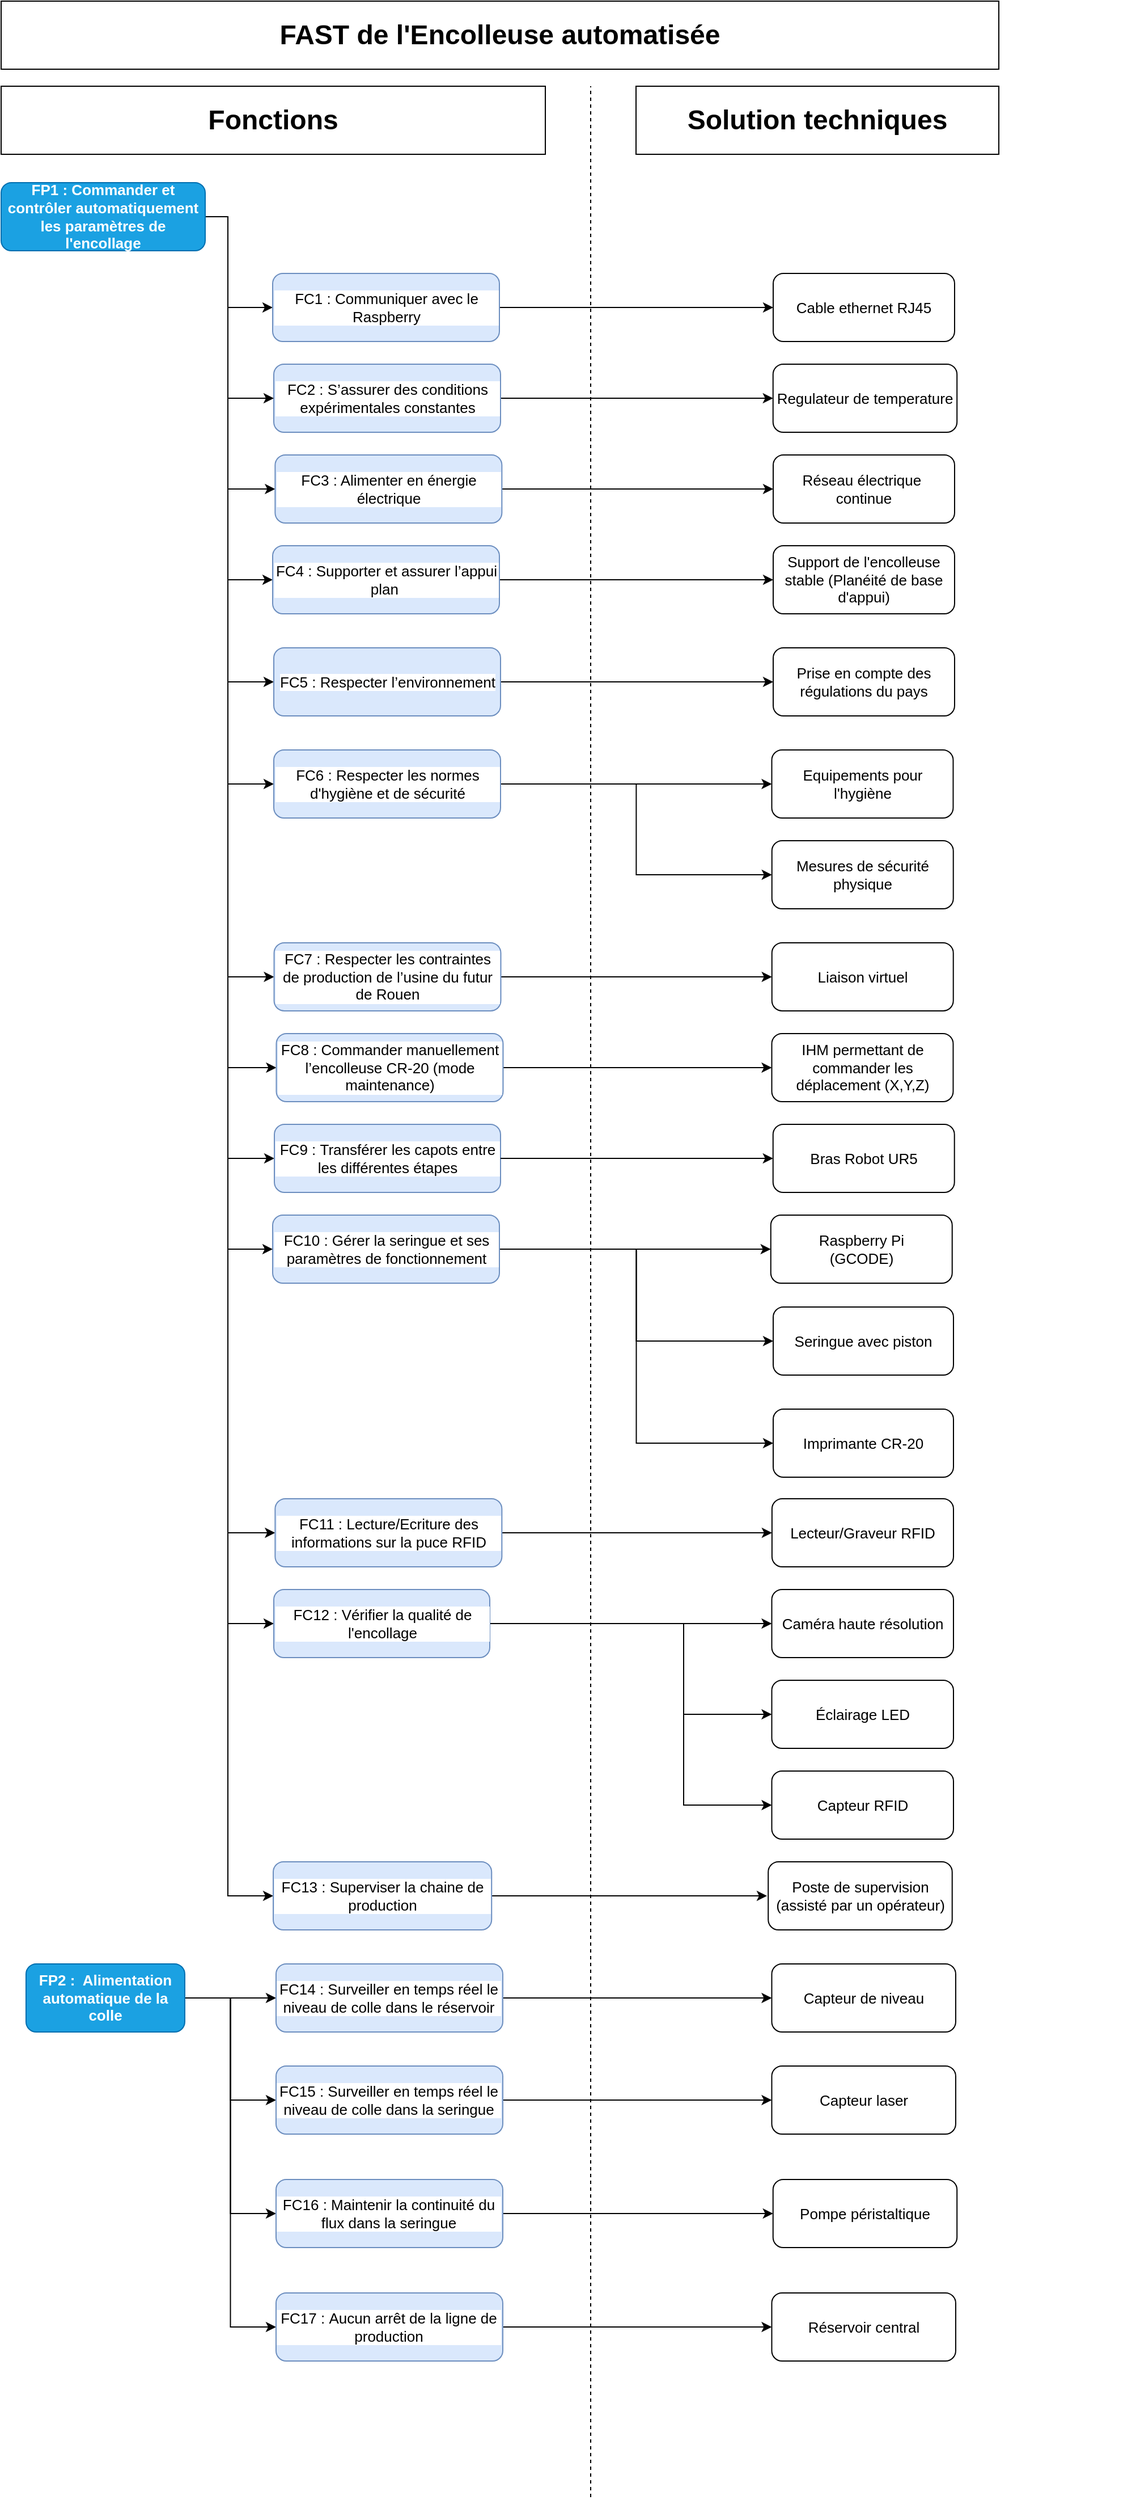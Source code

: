 <mxfile version="26.0.13">
  <diagram name="Page-1" id="QGjMv8LrLS21k3CkNhZE">
    <mxGraphModel dx="1434" dy="738" grid="1" gridSize="10" guides="1" tooltips="1" connect="1" arrows="1" fold="1" page="1" pageScale="1" pageWidth="827" pageHeight="1169" math="0" shadow="0">
      <root>
        <mxCell id="0" />
        <mxCell id="1" parent="0" />
        <mxCell id="Z_Ibb4aaYZXQ2sxeIjwM-8" style="edgeStyle=orthogonalEdgeStyle;rounded=0;orthogonalLoop=1;jettySize=auto;html=1;entryX=0;entryY=0.5;entryDx=0;entryDy=0;fontSize=13;fontStyle=0" parent="1" source="Xr2quWgWzoAM4Jd-oPhX-6" target="Xr2quWgWzoAM4Jd-oPhX-60" edge="1">
          <mxGeometry relative="1" as="geometry" />
        </mxCell>
        <mxCell id="dpYsJd-5rGW1-rWkGQPt-40" style="edgeStyle=orthogonalEdgeStyle;rounded=0;orthogonalLoop=1;jettySize=auto;html=1;entryX=0;entryY=0.5;entryDx=0;entryDy=0;" parent="1" source="Xr2quWgWzoAM4Jd-oPhX-6" target="dpYsJd-5rGW1-rWkGQPt-35" edge="1">
          <mxGeometry relative="1" as="geometry" />
        </mxCell>
        <mxCell id="dpYsJd-5rGW1-rWkGQPt-41" style="edgeStyle=orthogonalEdgeStyle;rounded=0;orthogonalLoop=1;jettySize=auto;html=1;entryX=0;entryY=0.5;entryDx=0;entryDy=0;" parent="1" source="Xr2quWgWzoAM4Jd-oPhX-6" target="dpYsJd-5rGW1-rWkGQPt-36" edge="1">
          <mxGeometry relative="1" as="geometry" />
        </mxCell>
        <mxCell id="Xr2quWgWzoAM4Jd-oPhX-6" value="&lt;span&gt;FC10 : Gérer la seringue et ses paramètres de fonctionnement&lt;/span&gt;" style="rounded=1;whiteSpace=wrap;html=1;labelBackgroundColor=default;labelBorderColor=none;textShadow=0;fillColor=#dae8fc;strokeColor=#6c8ebf;fontFamily=Helvetica;fontSize=13;fontStyle=0" parent="1" vertex="1">
          <mxGeometry x="319.5" y="1150" width="200" height="60" as="geometry" />
        </mxCell>
        <mxCell id="Xr2quWgWzoAM4Jd-oPhX-67" style="edgeStyle=orthogonalEdgeStyle;rounded=0;orthogonalLoop=1;jettySize=auto;html=1;entryX=0;entryY=0.5;entryDx=0;entryDy=0;fontFamily=Helvetica;fontSize=13;fontStyle=0" parent="1" source="Xr2quWgWzoAM4Jd-oPhX-14" target="Xr2quWgWzoAM4Jd-oPhX-66" edge="1">
          <mxGeometry relative="1" as="geometry" />
        </mxCell>
        <mxCell id="Xr2quWgWzoAM4Jd-oPhX-14" value="&lt;font&gt;FC2 :&amp;nbsp;S’assurer des conditions expérimentales constantes&lt;/font&gt;" style="rounded=1;whiteSpace=wrap;html=1;labelBackgroundColor=default;labelBorderColor=none;textShadow=0;fillColor=#dae8fc;strokeColor=#6c8ebf;fontFamily=Helvetica;fontSize=13;fontStyle=0" parent="1" vertex="1">
          <mxGeometry x="320.5" y="400" width="200" height="60" as="geometry" />
        </mxCell>
        <mxCell id="2b7BFw_aG3oZxj_yZG9y-3" style="edgeStyle=orthogonalEdgeStyle;rounded=0;orthogonalLoop=1;jettySize=auto;html=1;entryX=0;entryY=0.5;entryDx=0;entryDy=0;fontSize=13;fontStyle=0" parent="1" source="Xr2quWgWzoAM4Jd-oPhX-43" target="G61eTxJS0A9dMVI_lam1-6" edge="1">
          <mxGeometry relative="1" as="geometry">
            <Array as="points">
              <mxPoint x="280" y="270" />
              <mxPoint x="280" y="350" />
            </Array>
          </mxGeometry>
        </mxCell>
        <mxCell id="2b7BFw_aG3oZxj_yZG9y-4" style="edgeStyle=orthogonalEdgeStyle;rounded=0;orthogonalLoop=1;jettySize=auto;html=1;entryX=0;entryY=0.5;entryDx=0;entryDy=0;fontSize=13;fontStyle=0" parent="1" source="Xr2quWgWzoAM4Jd-oPhX-43" target="G61eTxJS0A9dMVI_lam1-11" edge="1">
          <mxGeometry relative="1" as="geometry">
            <Array as="points">
              <mxPoint x="280" y="270" />
              <mxPoint x="280" y="510" />
            </Array>
          </mxGeometry>
        </mxCell>
        <mxCell id="2b7BFw_aG3oZxj_yZG9y-5" style="edgeStyle=orthogonalEdgeStyle;rounded=0;orthogonalLoop=1;jettySize=auto;html=1;exitX=1;exitY=0.5;exitDx=0;exitDy=0;entryX=0;entryY=0.5;entryDx=0;entryDy=0;fontSize=13;fontStyle=0" parent="1" source="Xr2quWgWzoAM4Jd-oPhX-43" target="G61eTxJS0A9dMVI_lam1-38" edge="1">
          <mxGeometry relative="1" as="geometry">
            <Array as="points">
              <mxPoint x="280" y="270" />
              <mxPoint x="280" y="590" />
            </Array>
          </mxGeometry>
        </mxCell>
        <mxCell id="2b7BFw_aG3oZxj_yZG9y-6" style="edgeStyle=orthogonalEdgeStyle;rounded=0;orthogonalLoop=1;jettySize=auto;html=1;entryX=0;entryY=0.5;entryDx=0;entryDy=0;fontSize=13;fontStyle=0" parent="1" source="Xr2quWgWzoAM4Jd-oPhX-43" target="G61eTxJS0A9dMVI_lam1-42" edge="1">
          <mxGeometry relative="1" as="geometry">
            <Array as="points">
              <mxPoint x="280" y="270" />
              <mxPoint x="280" y="680" />
            </Array>
          </mxGeometry>
        </mxCell>
        <mxCell id="dpYsJd-5rGW1-rWkGQPt-6" style="edgeStyle=orthogonalEdgeStyle;rounded=0;orthogonalLoop=1;jettySize=auto;html=1;entryX=0;entryY=0.5;entryDx=0;entryDy=0;" parent="1" source="Xr2quWgWzoAM4Jd-oPhX-43" target="dpYsJd-5rGW1-rWkGQPt-4" edge="1">
          <mxGeometry relative="1" as="geometry">
            <Array as="points">
              <mxPoint x="280" y="270" />
              <mxPoint x="280" y="770" />
            </Array>
          </mxGeometry>
        </mxCell>
        <mxCell id="dpYsJd-5rGW1-rWkGQPt-8" style="edgeStyle=orthogonalEdgeStyle;rounded=0;orthogonalLoop=1;jettySize=auto;html=1;entryX=0;entryY=0.5;entryDx=0;entryDy=0;" parent="1" source="Xr2quWgWzoAM4Jd-oPhX-43" target="Xr2quWgWzoAM4Jd-oPhX-14" edge="1">
          <mxGeometry relative="1" as="geometry">
            <Array as="points">
              <mxPoint x="280" y="270" />
              <mxPoint x="280" y="430" />
            </Array>
          </mxGeometry>
        </mxCell>
        <mxCell id="dpYsJd-5rGW1-rWkGQPt-26" style="edgeStyle=orthogonalEdgeStyle;rounded=0;orthogonalLoop=1;jettySize=auto;html=1;entryX=0;entryY=0.5;entryDx=0;entryDy=0;" parent="1" source="Xr2quWgWzoAM4Jd-oPhX-43" target="G61eTxJS0A9dMVI_lam1-46" edge="1">
          <mxGeometry relative="1" as="geometry">
            <Array as="points">
              <mxPoint x="280" y="270" />
              <mxPoint x="280" y="940" />
            </Array>
          </mxGeometry>
        </mxCell>
        <mxCell id="dpYsJd-5rGW1-rWkGQPt-27" style="edgeStyle=orthogonalEdgeStyle;rounded=0;orthogonalLoop=1;jettySize=auto;html=1;entryX=0;entryY=0.5;entryDx=0;entryDy=0;" parent="1" source="Xr2quWgWzoAM4Jd-oPhX-43" target="G61eTxJS0A9dMVI_lam1-50" edge="1">
          <mxGeometry relative="1" as="geometry">
            <Array as="points">
              <mxPoint x="280" y="270" />
              <mxPoint x="280" y="1020" />
            </Array>
          </mxGeometry>
        </mxCell>
        <mxCell id="dpYsJd-5rGW1-rWkGQPt-28" style="edgeStyle=orthogonalEdgeStyle;rounded=0;orthogonalLoop=1;jettySize=auto;html=1;entryX=0;entryY=0.5;entryDx=0;entryDy=0;" parent="1" source="Xr2quWgWzoAM4Jd-oPhX-43" target="G61eTxJS0A9dMVI_lam1-16" edge="1">
          <mxGeometry relative="1" as="geometry">
            <Array as="points">
              <mxPoint x="280" y="270" />
              <mxPoint x="280" y="1100" />
            </Array>
          </mxGeometry>
        </mxCell>
        <mxCell id="dpYsJd-5rGW1-rWkGQPt-29" style="edgeStyle=orthogonalEdgeStyle;rounded=0;orthogonalLoop=1;jettySize=auto;html=1;entryX=0;entryY=0.5;entryDx=0;entryDy=0;" parent="1" source="Xr2quWgWzoAM4Jd-oPhX-43" target="Xr2quWgWzoAM4Jd-oPhX-6" edge="1">
          <mxGeometry relative="1" as="geometry">
            <Array as="points">
              <mxPoint x="280" y="270" />
              <mxPoint x="280" y="1180" />
            </Array>
          </mxGeometry>
        </mxCell>
        <mxCell id="dpYsJd-5rGW1-rWkGQPt-42" style="edgeStyle=orthogonalEdgeStyle;rounded=0;orthogonalLoop=1;jettySize=auto;html=1;entryX=0;entryY=0.5;entryDx=0;entryDy=0;" parent="1" source="Xr2quWgWzoAM4Jd-oPhX-43" target="Z_Ibb4aaYZXQ2sxeIjwM-12" edge="1">
          <mxGeometry relative="1" as="geometry">
            <Array as="points">
              <mxPoint x="280" y="270" />
              <mxPoint x="280" y="1430" />
            </Array>
          </mxGeometry>
        </mxCell>
        <mxCell id="dpYsJd-5rGW1-rWkGQPt-43" style="edgeStyle=orthogonalEdgeStyle;rounded=0;orthogonalLoop=1;jettySize=auto;html=1;entryX=0;entryY=0.5;entryDx=0;entryDy=0;" parent="1" source="Xr2quWgWzoAM4Jd-oPhX-43" target="Xr2quWgWzoAM4Jd-oPhX-76" edge="1">
          <mxGeometry relative="1" as="geometry">
            <Array as="points">
              <mxPoint x="280" y="270" />
              <mxPoint x="280" y="1510" />
            </Array>
          </mxGeometry>
        </mxCell>
        <mxCell id="dpYsJd-5rGW1-rWkGQPt-44" style="edgeStyle=orthogonalEdgeStyle;rounded=0;orthogonalLoop=1;jettySize=auto;html=1;entryX=0;entryY=0.5;entryDx=0;entryDy=0;" parent="1" source="Xr2quWgWzoAM4Jd-oPhX-43" target="dpYsJd-5rGW1-rWkGQPt-10" edge="1">
          <mxGeometry relative="1" as="geometry">
            <Array as="points">
              <mxPoint x="280" y="270" />
              <mxPoint x="280" y="1750" />
            </Array>
          </mxGeometry>
        </mxCell>
        <mxCell id="Xr2quWgWzoAM4Jd-oPhX-43" value="&lt;span&gt;&lt;font style=&quot;color: light-dark(rgb(255, 255, 255), rgb(0, 0, 0));&quot;&gt;FP1 : Commander et contrôler automatiquement les paramètres de l&#39;encollage&lt;/font&gt;&lt;/span&gt;" style="rounded=1;whiteSpace=wrap;html=1;fillColor=#1ba1e2;fontColor=#ffffff;strokeColor=#006EAF;fontFamily=Helvetica;fontSize=13;fontStyle=1" parent="1" vertex="1">
          <mxGeometry x="80" y="240" width="180" height="60" as="geometry" />
        </mxCell>
        <mxCell id="Xr2quWgWzoAM4Jd-oPhX-50" value="&lt;h1&gt;&lt;br&gt;&lt;/h1&gt;" style="text;html=1;align=center;verticalAlign=middle;whiteSpace=wrap;rounded=0;fontFamily=Helvetica;" parent="1" vertex="1">
          <mxGeometry x="810" y="170" width="270" height="30" as="geometry" />
        </mxCell>
        <mxCell id="Xr2quWgWzoAM4Jd-oPhX-55" value="&lt;h1&gt;&lt;b&gt;Fonctions&lt;/b&gt;&lt;/h1&gt;" style="rounded=0;whiteSpace=wrap;html=1;fontFamily=Helvetica;" parent="1" vertex="1">
          <mxGeometry x="80" y="155" width="480" height="60" as="geometry" />
        </mxCell>
        <mxCell id="Xr2quWgWzoAM4Jd-oPhX-56" value="&lt;h1&gt;&lt;b&gt;Solution techniques&lt;/b&gt;&lt;/h1&gt;" style="rounded=0;whiteSpace=wrap;html=1;fontFamily=Helvetica;" parent="1" vertex="1">
          <mxGeometry x="640" y="155" width="320" height="60" as="geometry" />
        </mxCell>
        <mxCell id="Xr2quWgWzoAM4Jd-oPhX-60" value="Raspberry Pi&lt;div&gt;(GCODE)&lt;/div&gt;" style="rounded=1;whiteSpace=wrap;html=1;fontFamily=Helvetica;fontSize=13;fontStyle=0" parent="1" vertex="1">
          <mxGeometry x="758.87" y="1150" width="160" height="60" as="geometry" />
        </mxCell>
        <mxCell id="Xr2quWgWzoAM4Jd-oPhX-64" value="Capteur de niveau" style="rounded=1;whiteSpace=wrap;html=1;fontFamily=Helvetica;fontSize=13;" parent="1" vertex="1">
          <mxGeometry x="759.73" y="1810" width="162.25" height="60" as="geometry" />
        </mxCell>
        <mxCell id="Xr2quWgWzoAM4Jd-oPhX-66" value="Regulateur de temperature" style="rounded=1;whiteSpace=wrap;html=1;fontFamily=Helvetica;fontSize=13;fontStyle=0" parent="1" vertex="1">
          <mxGeometry x="760.86" y="400" width="162.25" height="60" as="geometry" />
        </mxCell>
        <mxCell id="Xr2quWgWzoAM4Jd-oPhX-68" value="Bras Robot UR5" style="rounded=1;whiteSpace=wrap;html=1;fontFamily=Helvetica;fontSize=13;fontStyle=0" parent="1" vertex="1">
          <mxGeometry x="760.86" y="1070" width="160" height="60" as="geometry" />
        </mxCell>
        <mxCell id="Xr2quWgWzoAM4Jd-oPhX-70" value="Réservoir central" style="rounded=1;whiteSpace=wrap;html=1;fontFamily=Helvetica;fontSize=13;" parent="1" vertex="1">
          <mxGeometry x="759.73" y="2100" width="162.25" height="60" as="geometry" />
        </mxCell>
        <mxCell id="Xr2quWgWzoAM4Jd-oPhX-72" value="Pompe péristaltique" style="rounded=1;whiteSpace=wrap;html=1;fontFamily=Helvetica;fontSize=13;" parent="1" vertex="1">
          <mxGeometry x="760.86" y="2000" width="162.25" height="60" as="geometry" />
        </mxCell>
        <mxCell id="Xr2quWgWzoAM4Jd-oPhX-79" style="edgeStyle=orthogonalEdgeStyle;rounded=0;orthogonalLoop=1;jettySize=auto;html=1;fontFamily=Helvetica;fontSize=13;fontStyle=0" parent="1" source="Xr2quWgWzoAM4Jd-oPhX-76" target="Xr2quWgWzoAM4Jd-oPhX-78" edge="1">
          <mxGeometry relative="1" as="geometry" />
        </mxCell>
        <mxCell id="Xr2quWgWzoAM4Jd-oPhX-81" style="edgeStyle=orthogonalEdgeStyle;rounded=0;orthogonalLoop=1;jettySize=auto;html=1;entryX=0;entryY=0.5;entryDx=0;entryDy=0;fontFamily=Helvetica;fontSize=13;fontStyle=0" parent="1" source="Xr2quWgWzoAM4Jd-oPhX-76" target="Xr2quWgWzoAM4Jd-oPhX-80" edge="1">
          <mxGeometry relative="1" as="geometry">
            <mxPoint x="873.49" y="1590" as="targetPoint" />
            <Array as="points">
              <mxPoint x="681.99" y="1510" />
              <mxPoint x="681.99" y="1590" />
            </Array>
          </mxGeometry>
        </mxCell>
        <mxCell id="raM5ybPzNinpz_eUsm58-2" style="edgeStyle=orthogonalEdgeStyle;rounded=0;orthogonalLoop=1;jettySize=auto;html=1;entryX=0;entryY=0.5;entryDx=0;entryDy=0;fontSize=13;fontStyle=0" parent="1" source="Xr2quWgWzoAM4Jd-oPhX-76" target="raM5ybPzNinpz_eUsm58-1" edge="1">
          <mxGeometry relative="1" as="geometry">
            <Array as="points">
              <mxPoint x="681.99" y="1510" />
              <mxPoint x="681.99" y="1670" />
            </Array>
          </mxGeometry>
        </mxCell>
        <mxCell id="Xr2quWgWzoAM4Jd-oPhX-76" value="&lt;span&gt;FC12 : Vérifier la qualité de l&#39;encollage&lt;/span&gt;" style="rounded=1;whiteSpace=wrap;html=1;labelBackgroundColor=default;labelBorderColor=none;textShadow=0;fillColor=#dae8fc;strokeColor=#6c8ebf;fontFamily=Helvetica;fontSize=13;fontStyle=0" parent="1" vertex="1">
          <mxGeometry x="320.5" y="1480" width="190.5" height="60" as="geometry" />
        </mxCell>
        <mxCell id="Xr2quWgWzoAM4Jd-oPhX-78" value="Caméra haute résolution" style="rounded=1;whiteSpace=wrap;html=1;fontFamily=Helvetica;fontSize=13;fontStyle=0" parent="1" vertex="1">
          <mxGeometry x="759.74" y="1480" width="160.26" height="60" as="geometry" />
        </mxCell>
        <mxCell id="Xr2quWgWzoAM4Jd-oPhX-80" value="Éclairage LED" style="rounded=1;whiteSpace=wrap;html=1;fontFamily=Helvetica;fontSize=13;fontStyle=0" parent="1" vertex="1">
          <mxGeometry x="759.74" y="1560" width="160.26" height="60" as="geometry" />
        </mxCell>
        <mxCell id="2b7BFw_aG3oZxj_yZG9y-20" style="edgeStyle=orthogonalEdgeStyle;rounded=0;orthogonalLoop=1;jettySize=auto;html=1;entryX=0;entryY=0.5;entryDx=0;entryDy=0;" parent="1" source="G61eTxJS0A9dMVI_lam1-1" target="2b7BFw_aG3oZxj_yZG9y-15" edge="1">
          <mxGeometry relative="1" as="geometry" />
        </mxCell>
        <mxCell id="2b7BFw_aG3oZxj_yZG9y-21" style="edgeStyle=orthogonalEdgeStyle;rounded=0;orthogonalLoop=1;jettySize=auto;html=1;entryX=0;entryY=0.5;entryDx=0;entryDy=0;" parent="1" source="G61eTxJS0A9dMVI_lam1-1" target="2b7BFw_aG3oZxj_yZG9y-17" edge="1">
          <mxGeometry relative="1" as="geometry" />
        </mxCell>
        <mxCell id="2b7BFw_aG3oZxj_yZG9y-23" style="edgeStyle=orthogonalEdgeStyle;rounded=0;orthogonalLoop=1;jettySize=auto;html=1;entryX=0;entryY=0.5;entryDx=0;entryDy=0;" parent="1" source="G61eTxJS0A9dMVI_lam1-1" target="G61eTxJS0A9dMVI_lam1-58" edge="1">
          <mxGeometry relative="1" as="geometry" />
        </mxCell>
        <mxCell id="dpYsJd-5rGW1-rWkGQPt-1" style="edgeStyle=orthogonalEdgeStyle;rounded=0;orthogonalLoop=1;jettySize=auto;html=1;entryX=0;entryY=0.5;entryDx=0;entryDy=0;" parent="1" source="G61eTxJS0A9dMVI_lam1-1" target="2b7BFw_aG3oZxj_yZG9y-24" edge="1">
          <mxGeometry relative="1" as="geometry" />
        </mxCell>
        <mxCell id="G61eTxJS0A9dMVI_lam1-1" value="&lt;span&gt;&lt;font style=&quot;color: rgb(255, 255, 255);&quot;&gt;FP2 :&amp;nbsp; Alimentation automatique de la colle&lt;/font&gt;&lt;/span&gt;" style="rounded=1;whiteSpace=wrap;html=1;fillColor=#1ba1e2;fontColor=#ffffff;strokeColor=#006EAF;fontFamily=Helvetica;fontSize=13;fontStyle=1" parent="1" vertex="1">
          <mxGeometry x="101.98" y="1810" width="140" height="60" as="geometry" />
        </mxCell>
        <mxCell id="G61eTxJS0A9dMVI_lam1-30" style="edgeStyle=orthogonalEdgeStyle;rounded=0;orthogonalLoop=1;jettySize=auto;html=1;fontSize=13;fontStyle=0" parent="1" source="G61eTxJS0A9dMVI_lam1-6" target="G61eTxJS0A9dMVI_lam1-9" edge="1">
          <mxGeometry relative="1" as="geometry" />
        </mxCell>
        <mxCell id="G61eTxJS0A9dMVI_lam1-6" value="&lt;div&gt;&lt;font&gt;FC1&lt;/font&gt;&lt;span style=&quot;background-color: light-dark(#ffffff, var(--ge-dark-color, #121212)); color: light-dark(rgb(0, 0, 0), rgb(255, 255, 255));&quot;&gt;&amp;nbsp;: Communiquer avec le Raspberry&lt;/span&gt;&lt;/div&gt;" style="rounded=1;whiteSpace=wrap;html=1;labelBackgroundColor=default;labelBorderColor=none;textShadow=0;fillColor=#dae8fc;strokeColor=#6c8ebf;fontFamily=Helvetica;fontSize=13;fontStyle=0" parent="1" vertex="1">
          <mxGeometry x="319.5" y="320" width="200" height="60" as="geometry" />
        </mxCell>
        <mxCell id="G61eTxJS0A9dMVI_lam1-9" value="Cable ethernet RJ45" style="rounded=1;whiteSpace=wrap;html=1;fontSize=13;fontStyle=0" parent="1" vertex="1">
          <mxGeometry x="760.99" y="320" width="160" height="60" as="geometry" />
        </mxCell>
        <mxCell id="G61eTxJS0A9dMVI_lam1-31" style="edgeStyle=orthogonalEdgeStyle;rounded=0;orthogonalLoop=1;jettySize=auto;html=1;entryX=0;entryY=0.5;entryDx=0;entryDy=0;fontSize=13;fontStyle=0" parent="1" source="G61eTxJS0A9dMVI_lam1-11" target="G61eTxJS0A9dMVI_lam1-13" edge="1">
          <mxGeometry relative="1" as="geometry" />
        </mxCell>
        <mxCell id="G61eTxJS0A9dMVI_lam1-11" value="&lt;div&gt;&lt;font&gt;FC3 : Alimenter en énergie électrique&lt;/font&gt;&lt;/div&gt;" style="rounded=1;whiteSpace=wrap;html=1;labelBackgroundColor=default;labelBorderColor=none;textShadow=0;fillColor=#dae8fc;strokeColor=#6c8ebf;fontFamily=Helvetica;fontSize=13;fontStyle=0" parent="1" vertex="1">
          <mxGeometry x="321.68" y="480" width="200" height="60" as="geometry" />
        </mxCell>
        <mxCell id="G61eTxJS0A9dMVI_lam1-13" value="Réseau électrique&amp;nbsp;&lt;div&gt;continue&lt;/div&gt;" style="rounded=1;whiteSpace=wrap;html=1;fontSize=13;fontStyle=0" parent="1" vertex="1">
          <mxGeometry x="760.99" y="480" width="160" height="60" as="geometry" />
        </mxCell>
        <mxCell id="G61eTxJS0A9dMVI_lam1-16" value="&lt;font&gt;FC9 :&amp;nbsp;&lt;/font&gt;&lt;span style=&quot;background-color: light-dark(#ffffff, var(--ge-dark-color, #121212)); color: light-dark(rgb(0, 0, 0), rgb(255, 255, 255));&quot;&gt;Transférer les capots entre les différentes étapes&lt;/span&gt;" style="rounded=1;whiteSpace=wrap;html=1;labelBackgroundColor=default;labelBorderColor=none;textShadow=0;fillColor=#dae8fc;strokeColor=#6c8ebf;fontFamily=Helvetica;fontSize=13;fontStyle=0" parent="1" vertex="1">
          <mxGeometry x="321" y="1070" width="199.5" height="60" as="geometry" />
        </mxCell>
        <mxCell id="G61eTxJS0A9dMVI_lam1-26" style="edgeStyle=orthogonalEdgeStyle;rounded=0;orthogonalLoop=1;jettySize=auto;html=1;exitX=1;exitY=0.5;exitDx=0;exitDy=0;fontSize=13;fontStyle=0" parent="1" source="G61eTxJS0A9dMVI_lam1-16" target="Xr2quWgWzoAM4Jd-oPhX-68" edge="1">
          <mxGeometry relative="1" as="geometry">
            <mxPoint x="687" y="1100" as="sourcePoint" />
          </mxGeometry>
        </mxCell>
        <mxCell id="G61eTxJS0A9dMVI_lam1-41" style="edgeStyle=orthogonalEdgeStyle;rounded=0;orthogonalLoop=1;jettySize=auto;html=1;entryX=0;entryY=0.5;entryDx=0;entryDy=0;fontSize=13;fontStyle=0" parent="1" source="G61eTxJS0A9dMVI_lam1-38" target="G61eTxJS0A9dMVI_lam1-40" edge="1">
          <mxGeometry relative="1" as="geometry" />
        </mxCell>
        <mxCell id="G61eTxJS0A9dMVI_lam1-38" value="&lt;div&gt;&lt;font&gt;FC4 :&amp;nbsp;Supporter et assurer l’appui plan&amp;nbsp;&lt;/font&gt;&lt;/div&gt;" style="rounded=1;whiteSpace=wrap;html=1;labelBackgroundColor=default;labelBorderColor=none;textShadow=0;fillColor=#dae8fc;strokeColor=#6c8ebf;fontFamily=Helvetica;fontSize=13;fontStyle=0" parent="1" vertex="1">
          <mxGeometry x="319.5" y="560" width="200" height="60" as="geometry" />
        </mxCell>
        <mxCell id="G61eTxJS0A9dMVI_lam1-40" value="Support de l&#39;encolleuse stable (Planéité de base d&#39;appui)" style="rounded=1;whiteSpace=wrap;html=1;fontSize=13;fontStyle=0" parent="1" vertex="1">
          <mxGeometry x="760.99" y="560" width="160" height="60" as="geometry" />
        </mxCell>
        <mxCell id="G61eTxJS0A9dMVI_lam1-45" style="edgeStyle=orthogonalEdgeStyle;rounded=0;orthogonalLoop=1;jettySize=auto;html=1;entryX=0;entryY=0.5;entryDx=0;entryDy=0;fontSize=13;fontStyle=0" parent="1" source="G61eTxJS0A9dMVI_lam1-42" target="G61eTxJS0A9dMVI_lam1-44" edge="1">
          <mxGeometry relative="1" as="geometry" />
        </mxCell>
        <mxCell id="G61eTxJS0A9dMVI_lam1-42" value="&lt;div&gt;&lt;font&gt;FC5&lt;/font&gt;&lt;span style=&quot;background-color: light-dark(#ffffff, var(--ge-dark-color, #121212)); color: light-dark(rgb(0, 0, 0), rgb(255, 255, 255));&quot;&gt;&amp;nbsp;:&amp;nbsp;Respecter l’environnement&lt;/span&gt;&lt;/div&gt;" style="rounded=1;whiteSpace=wrap;html=1;labelBackgroundColor=default;labelBorderColor=none;textShadow=0;fillColor=#dae8fc;strokeColor=#6c8ebf;fontFamily=Helvetica;fontSize=13;fontStyle=0" parent="1" vertex="1">
          <mxGeometry x="320.5" y="650" width="200" height="60" as="geometry" />
        </mxCell>
        <mxCell id="G61eTxJS0A9dMVI_lam1-44" value="Prise en compte des régulations du pays" style="rounded=1;whiteSpace=wrap;html=1;fontSize=13;fontStyle=0" parent="1" vertex="1">
          <mxGeometry x="760.99" y="650" width="160" height="60" as="geometry" />
        </mxCell>
        <mxCell id="G61eTxJS0A9dMVI_lam1-49" style="edgeStyle=orthogonalEdgeStyle;rounded=0;orthogonalLoop=1;jettySize=auto;html=1;entryX=0;entryY=0.5;entryDx=0;entryDy=0;exitX=1;exitY=0.5;exitDx=0;exitDy=0;fontSize=13;fontStyle=0" parent="1" source="G61eTxJS0A9dMVI_lam1-46" target="G61eTxJS0A9dMVI_lam1-48" edge="1">
          <mxGeometry relative="1" as="geometry">
            <mxPoint x="538.74" y="990" as="sourcePoint" />
          </mxGeometry>
        </mxCell>
        <mxCell id="G61eTxJS0A9dMVI_lam1-46" value="&lt;div&gt;&lt;font&gt;FC7&lt;/font&gt;&lt;span style=&quot;color: light-dark(rgb(0, 0, 0), rgb(255, 255, 255)); background-color: light-dark(#ffffff, var(--ge-dark-color, #121212));&quot;&gt;&amp;nbsp;:&amp;nbsp;&lt;/span&gt;&lt;span style=&quot;color: light-dark(rgb(0, 0, 0), rgb(255, 255, 255)); background-color: light-dark(#ffffff, var(--ge-dark-color, #121212));&quot;&gt;Respecter les contraintes de production de l’usine du futur de Rouen&lt;/span&gt;&lt;/div&gt;" style="rounded=1;whiteSpace=wrap;html=1;labelBackgroundColor=default;labelBorderColor=none;textShadow=0;fillColor=#dae8fc;strokeColor=#6c8ebf;fontFamily=Helvetica;fontSize=13;fontStyle=0" parent="1" vertex="1">
          <mxGeometry x="320.75" y="910" width="200" height="60" as="geometry" />
        </mxCell>
        <mxCell id="G61eTxJS0A9dMVI_lam1-48" value="Liaison virtuel" style="rounded=1;whiteSpace=wrap;html=1;fontSize=13;fontStyle=0" parent="1" vertex="1">
          <mxGeometry x="759.86" y="910" width="160" height="60" as="geometry" />
        </mxCell>
        <mxCell id="G61eTxJS0A9dMVI_lam1-53" style="edgeStyle=orthogonalEdgeStyle;rounded=0;orthogonalLoop=1;jettySize=auto;html=1;entryX=0;entryY=0.5;entryDx=0;entryDy=0;fontSize=13;fontStyle=0" parent="1" source="G61eTxJS0A9dMVI_lam1-50" target="G61eTxJS0A9dMVI_lam1-52" edge="1">
          <mxGeometry relative="1" as="geometry" />
        </mxCell>
        <mxCell id="G61eTxJS0A9dMVI_lam1-50" value="&lt;div&gt;&lt;font&gt;FC8&lt;/font&gt;&lt;span style=&quot;background-color: light-dark(#ffffff, var(--ge-dark-color, #121212)); color: light-dark(rgb(0, 0, 0), rgb(255, 255, 255));&quot;&gt;&amp;nbsp;:&amp;nbsp;&lt;/span&gt;&lt;span style=&quot;background-color: light-dark(#ffffff, var(--ge-dark-color, #121212));&quot;&gt;Commander manuellement l’encolleuse CR-20 (mode maintenance)&lt;/span&gt;&lt;/div&gt;" style="rounded=1;whiteSpace=wrap;html=1;labelBackgroundColor=default;labelBorderColor=none;textShadow=0;fillColor=#dae8fc;strokeColor=#6c8ebf;fontFamily=Helvetica;fontSize=13;fontStyle=0" parent="1" vertex="1">
          <mxGeometry x="322.74" y="990" width="200" height="60" as="geometry" />
        </mxCell>
        <mxCell id="G61eTxJS0A9dMVI_lam1-52" value="IHM permettant de commander les déplacement (X,Y,Z)" style="rounded=1;whiteSpace=wrap;html=1;fontFamily=Helvetica;fontSize=13;fontStyle=0" parent="1" vertex="1">
          <mxGeometry x="759.74" y="990" width="160" height="60" as="geometry" />
        </mxCell>
        <mxCell id="G61eTxJS0A9dMVI_lam1-60" style="edgeStyle=orthogonalEdgeStyle;rounded=0;orthogonalLoop=1;jettySize=auto;html=1;entryX=0;entryY=0.5;entryDx=0;entryDy=0;fontSize=13;" parent="1" source="G61eTxJS0A9dMVI_lam1-58" target="Xr2quWgWzoAM4Jd-oPhX-70" edge="1">
          <mxGeometry relative="1" as="geometry" />
        </mxCell>
        <mxCell id="G61eTxJS0A9dMVI_lam1-58" value="&lt;div&gt;&lt;font&gt;FC17&lt;/font&gt;&lt;span style=&quot;color: light-dark(rgb(0, 0, 0), rgb(255, 255, 255)); background-color: light-dark(#ffffff, var(--ge-dark-color, #121212));&quot;&gt;&amp;nbsp;:&amp;nbsp;&lt;/span&gt;&lt;span style=&quot;color: light-dark(rgb(0, 0, 0), rgb(255, 255, 255)); background-color: light-dark(#ffffff, var(--ge-dark-color, #121212));&quot;&gt;Aucun arrêt de la ligne de production&lt;/span&gt;&lt;/div&gt;" style="rounded=1;whiteSpace=wrap;html=1;labelBackgroundColor=default;labelBorderColor=none;textShadow=0;fillColor=#dae8fc;strokeColor=#6c8ebf;fontFamily=Helvetica;fontSize=13;" parent="1" vertex="1">
          <mxGeometry x="322.48" y="2100" width="200" height="60" as="geometry" />
        </mxCell>
        <mxCell id="G61eTxJS0A9dMVI_lam1-64" value="" style="endArrow=none;html=1;rounded=0;dashed=1;" parent="1" edge="1">
          <mxGeometry width="50" height="50" relative="1" as="geometry">
            <mxPoint x="600" y="2280" as="sourcePoint" />
            <mxPoint x="600" y="155" as="targetPoint" />
          </mxGeometry>
        </mxCell>
        <mxCell id="raM5ybPzNinpz_eUsm58-1" value="Capteur RFID" style="rounded=1;whiteSpace=wrap;html=1;fontFamily=Helvetica;fontSize=13;fontStyle=0" parent="1" vertex="1">
          <mxGeometry x="759.74" y="1640" width="160.26" height="60" as="geometry" />
        </mxCell>
        <mxCell id="Z_Ibb4aaYZXQ2sxeIjwM-11" value="&lt;h1&gt;&lt;b&gt;FAST de l&#39;Encolleuse automatisée&lt;/b&gt;&lt;/h1&gt;" style="rounded=0;whiteSpace=wrap;html=1;fontFamily=Helvetica;" parent="1" vertex="1">
          <mxGeometry x="80" y="80" width="880" height="60" as="geometry" />
        </mxCell>
        <mxCell id="Z_Ibb4aaYZXQ2sxeIjwM-15" style="edgeStyle=orthogonalEdgeStyle;rounded=0;orthogonalLoop=1;jettySize=auto;html=1;entryX=0;entryY=0.5;entryDx=0;entryDy=0;fontSize=13;fontStyle=0" parent="1" source="Z_Ibb4aaYZXQ2sxeIjwM-12" target="Z_Ibb4aaYZXQ2sxeIjwM-14" edge="1">
          <mxGeometry relative="1" as="geometry" />
        </mxCell>
        <mxCell id="Z_Ibb4aaYZXQ2sxeIjwM-12" value="&lt;span&gt;FC11 : Lecture/Ecriture&amp;nbsp;&lt;/span&gt;&lt;span lang=&quot;FR&quot; style=&quot;font-family: Calibri, sans-serif;&quot;&gt;des informations&amp;nbsp;&lt;/span&gt;&lt;span&gt;sur la puce RFID&lt;/span&gt;" style="rounded=1;whiteSpace=wrap;html=1;labelBackgroundColor=default;labelBorderColor=none;textShadow=0;fillColor=#dae8fc;strokeColor=#6c8ebf;fontFamily=Helvetica;fontSize=13;fontStyle=0" parent="1" vertex="1">
          <mxGeometry x="321.68" y="1400" width="200" height="60" as="geometry" />
        </mxCell>
        <mxCell id="Z_Ibb4aaYZXQ2sxeIjwM-14" value="Lecteur/Graveur RFID" style="rounded=1;whiteSpace=wrap;html=1;labelBackgroundColor=default;labelBorderColor=none;textShadow=0;fontFamily=Helvetica;fontSize=13;fontStyle=0" parent="1" vertex="1">
          <mxGeometry x="759.93" y="1400" width="160.07" height="60" as="geometry" />
        </mxCell>
        <mxCell id="2b7BFw_aG3oZxj_yZG9y-18" style="edgeStyle=orthogonalEdgeStyle;rounded=0;orthogonalLoop=1;jettySize=auto;html=1;entryX=0;entryY=0.5;entryDx=0;entryDy=0;" parent="1" source="2b7BFw_aG3oZxj_yZG9y-15" target="Xr2quWgWzoAM4Jd-oPhX-64" edge="1">
          <mxGeometry relative="1" as="geometry" />
        </mxCell>
        <mxCell id="2b7BFw_aG3oZxj_yZG9y-15" value="&lt;div&gt;&lt;font&gt;FC14&lt;/font&gt;&lt;span style=&quot;color: light-dark(rgb(0, 0, 0), rgb(255, 255, 255)); background-color: light-dark(#ffffff, var(--ge-dark-color, #121212));&quot;&gt;&amp;nbsp;:&amp;nbsp;&lt;/span&gt;&lt;span style=&quot;color: light-dark(rgb(0, 0, 0), rgb(255, 255, 255)); background-color: light-dark(#ffffff, var(--ge-dark-color, #121212));&quot;&gt;Surveiller en temps réel le niveau de colle dans le réservoir&lt;/span&gt;&lt;/div&gt;" style="rounded=1;whiteSpace=wrap;html=1;labelBackgroundColor=default;labelBorderColor=none;textShadow=0;fillColor=#dae8fc;strokeColor=#6c8ebf;fontFamily=Helvetica;fontSize=13;" parent="1" vertex="1">
          <mxGeometry x="322.48" y="1810" width="200" height="60" as="geometry" />
        </mxCell>
        <mxCell id="2b7BFw_aG3oZxj_yZG9y-16" value="Capteur laser" style="rounded=1;whiteSpace=wrap;html=1;fontFamily=Helvetica;fontSize=13;" parent="1" vertex="1">
          <mxGeometry x="759.73" y="1900" width="162.25" height="60" as="geometry" />
        </mxCell>
        <mxCell id="2b7BFw_aG3oZxj_yZG9y-19" style="edgeStyle=orthogonalEdgeStyle;rounded=0;orthogonalLoop=1;jettySize=auto;html=1;" parent="1" source="2b7BFw_aG3oZxj_yZG9y-17" target="2b7BFw_aG3oZxj_yZG9y-16" edge="1">
          <mxGeometry relative="1" as="geometry" />
        </mxCell>
        <mxCell id="2b7BFw_aG3oZxj_yZG9y-17" value="&lt;div&gt;&lt;font&gt;FC15&lt;/font&gt;&lt;span style=&quot;color: light-dark(rgb(0, 0, 0), rgb(255, 255, 255)); background-color: light-dark(#ffffff, var(--ge-dark-color, #121212));&quot;&gt;&amp;nbsp;:&amp;nbsp;&lt;/span&gt;&lt;span style=&quot;color: light-dark(rgb(0, 0, 0), rgb(255, 255, 255)); background-color: light-dark(#ffffff, var(--ge-dark-color, #121212));&quot;&gt;Surveiller en temps réel le niveau de colle dans la seringue&lt;/span&gt;&lt;/div&gt;" style="rounded=1;whiteSpace=wrap;html=1;labelBackgroundColor=default;labelBorderColor=none;textShadow=0;fillColor=#dae8fc;strokeColor=#6c8ebf;fontFamily=Helvetica;fontSize=13;" parent="1" vertex="1">
          <mxGeometry x="322.48" y="1900" width="200" height="60" as="geometry" />
        </mxCell>
        <mxCell id="dpYsJd-5rGW1-rWkGQPt-2" style="edgeStyle=orthogonalEdgeStyle;rounded=0;orthogonalLoop=1;jettySize=auto;html=1;entryX=0;entryY=0.5;entryDx=0;entryDy=0;" parent="1" source="2b7BFw_aG3oZxj_yZG9y-24" target="Xr2quWgWzoAM4Jd-oPhX-72" edge="1">
          <mxGeometry relative="1" as="geometry" />
        </mxCell>
        <mxCell id="2b7BFw_aG3oZxj_yZG9y-24" value="&lt;div&gt;&lt;font&gt;FC16&lt;/font&gt;&lt;span style=&quot;color: light-dark(rgb(0, 0, 0), rgb(255, 255, 255)); background-color: light-dark(#ffffff, var(--ge-dark-color, #121212));&quot;&gt;&amp;nbsp;: Maintenir la continuité du flux dans la seringue&lt;/span&gt;&lt;/div&gt;" style="rounded=1;whiteSpace=wrap;html=1;labelBackgroundColor=default;labelBorderColor=none;textShadow=0;fillColor=#dae8fc;strokeColor=#6c8ebf;fontFamily=Helvetica;fontSize=13;" parent="1" vertex="1">
          <mxGeometry x="322.48" y="2000" width="200" height="60" as="geometry" />
        </mxCell>
        <mxCell id="dpYsJd-5rGW1-rWkGQPt-7" style="edgeStyle=orthogonalEdgeStyle;rounded=0;orthogonalLoop=1;jettySize=auto;html=1;" parent="1" source="dpYsJd-5rGW1-rWkGQPt-4" target="dpYsJd-5rGW1-rWkGQPt-5" edge="1">
          <mxGeometry relative="1" as="geometry" />
        </mxCell>
        <mxCell id="dpYsJd-5rGW1-rWkGQPt-24" style="edgeStyle=orthogonalEdgeStyle;rounded=0;orthogonalLoop=1;jettySize=auto;html=1;entryX=0;entryY=0.5;entryDx=0;entryDy=0;" parent="1" source="dpYsJd-5rGW1-rWkGQPt-4" target="dpYsJd-5rGW1-rWkGQPt-16" edge="1">
          <mxGeometry relative="1" as="geometry" />
        </mxCell>
        <mxCell id="dpYsJd-5rGW1-rWkGQPt-4" value="&lt;div&gt;&lt;font&gt;FC6&lt;/font&gt;&lt;span style=&quot;background-color: light-dark(#ffffff, var(--ge-dark-color, #121212)); color: light-dark(rgb(0, 0, 0), rgb(255, 255, 255));&quot;&gt;&amp;nbsp;:&amp;nbsp;Respecter les normes d&#39;hygiène et de sécurité&lt;/span&gt;&lt;/div&gt;" style="rounded=1;whiteSpace=wrap;html=1;labelBackgroundColor=default;labelBorderColor=none;textShadow=0;fillColor=#dae8fc;strokeColor=#6c8ebf;fontFamily=Helvetica;fontSize=13;fontStyle=0" parent="1" vertex="1">
          <mxGeometry x="320.5" y="740" width="200" height="60" as="geometry" />
        </mxCell>
        <mxCell id="dpYsJd-5rGW1-rWkGQPt-5" value="Equipements pour l&#39;hygiène" style="rounded=1;whiteSpace=wrap;html=1;fontSize=13;fontStyle=0" parent="1" vertex="1">
          <mxGeometry x="759.74" y="740" width="160" height="60" as="geometry" />
        </mxCell>
        <mxCell id="dpYsJd-5rGW1-rWkGQPt-11" style="edgeStyle=orthogonalEdgeStyle;rounded=0;orthogonalLoop=1;jettySize=auto;html=1;" parent="1" source="dpYsJd-5rGW1-rWkGQPt-10" edge="1">
          <mxGeometry relative="1" as="geometry">
            <mxPoint x="755.5" y="1750.0" as="targetPoint" />
          </mxGeometry>
        </mxCell>
        <mxCell id="dpYsJd-5rGW1-rWkGQPt-10" value="&lt;div&gt;&lt;font&gt;FC13&lt;/font&gt;&lt;span style=&quot;color: light-dark(rgb(0, 0, 0), rgb(255, 255, 255)); background-color: light-dark(#ffffff, var(--ge-dark-color, #121212));&quot;&gt;&amp;nbsp;:&amp;nbsp;&lt;/span&gt;&lt;span style=&quot;color: light-dark(rgb(0, 0, 0), rgb(255, 255, 255)); background-color: light-dark(#ffffff, var(--ge-dark-color, #121212));&quot;&gt;Superviser la chaine de production&lt;/span&gt;&lt;/div&gt;" style="rounded=1;whiteSpace=wrap;html=1;labelBackgroundColor=default;labelBorderColor=none;textShadow=0;fillColor=#dae8fc;strokeColor=#6c8ebf;fontFamily=Helvetica;fontSize=13;" parent="1" vertex="1">
          <mxGeometry x="320" y="1720" width="192.62" height="60" as="geometry" />
        </mxCell>
        <mxCell id="dpYsJd-5rGW1-rWkGQPt-12" value="Poste de supervision (assisté par un opérateur)" style="rounded=1;whiteSpace=wrap;html=1;fontFamily=Helvetica;fontSize=13;fontStyle=0" parent="1" vertex="1">
          <mxGeometry x="756.62" y="1720" width="162.25" height="60" as="geometry" />
        </mxCell>
        <mxCell id="dpYsJd-5rGW1-rWkGQPt-16" value="Mesures de sécurité physique" style="rounded=1;whiteSpace=wrap;html=1;fontSize=13;fontStyle=0" parent="1" vertex="1">
          <mxGeometry x="759.86" y="820" width="160" height="60" as="geometry" />
        </mxCell>
        <mxCell id="dpYsJd-5rGW1-rWkGQPt-35" value="Seringue avec piston" style="rounded=1;whiteSpace=wrap;html=1;fontFamily=Helvetica;fontSize=13;" parent="1" vertex="1">
          <mxGeometry x="760.99" y="1231" width="159.01" height="60" as="geometry" />
        </mxCell>
        <mxCell id="dpYsJd-5rGW1-rWkGQPt-36" value="Imprimante CR-20" style="rounded=1;whiteSpace=wrap;html=1;fontFamily=Helvetica;fontSize=13;" parent="1" vertex="1">
          <mxGeometry x="760.99" y="1321" width="159.01" height="60" as="geometry" />
        </mxCell>
      </root>
    </mxGraphModel>
  </diagram>
</mxfile>
